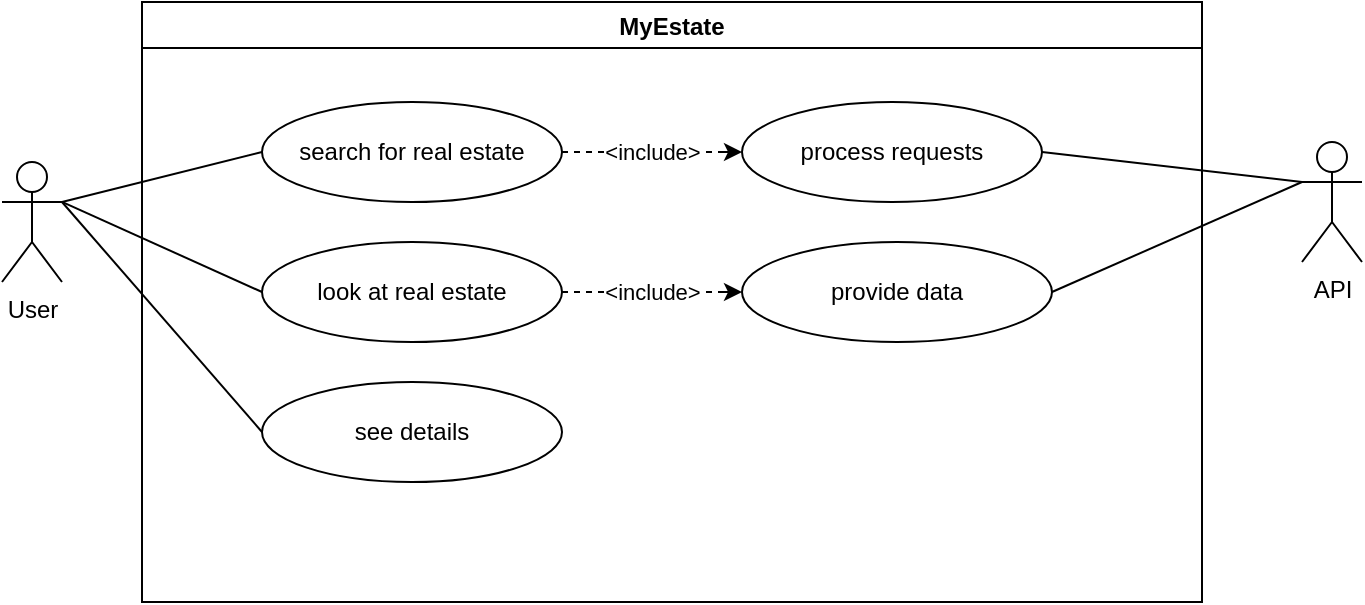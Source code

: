<mxfile version="19.0.1" type="device"><diagram id="mLeAZej4MD1rL_6lhHeO" name="Page-1"><mxGraphModel dx="1422" dy="857" grid="1" gridSize="10" guides="1" tooltips="1" connect="1" arrows="1" fold="1" page="1" pageScale="1" pageWidth="850" pageHeight="1100" math="0" shadow="0"><root><mxCell id="0"/><mxCell id="1" parent="0"/><mxCell id="WdBlKK9_J63Zxbj25GSk-1" value="User" style="shape=umlActor;verticalLabelPosition=bottom;verticalAlign=top;html=1;outlineConnect=0;" vertex="1" parent="1"><mxGeometry x="70" y="280" width="30" height="60" as="geometry"/></mxCell><mxCell id="WdBlKK9_J63Zxbj25GSk-2" value="MyEstate" style="swimlane;" vertex="1" parent="1"><mxGeometry x="140" y="200" width="530" height="300" as="geometry"/></mxCell><mxCell id="WdBlKK9_J63Zxbj25GSk-4" value="search for real estate" style="ellipse;whiteSpace=wrap;html=1;" vertex="1" parent="WdBlKK9_J63Zxbj25GSk-2"><mxGeometry x="60" y="50" width="150" height="50" as="geometry"/></mxCell><mxCell id="WdBlKK9_J63Zxbj25GSk-3" value="look at real estate" style="ellipse;whiteSpace=wrap;html=1;" vertex="1" parent="WdBlKK9_J63Zxbj25GSk-2"><mxGeometry x="60" y="120" width="150" height="50" as="geometry"/></mxCell><mxCell id="WdBlKK9_J63Zxbj25GSk-8" value="see details" style="ellipse;whiteSpace=wrap;html=1;" vertex="1" parent="WdBlKK9_J63Zxbj25GSk-2"><mxGeometry x="60" y="190" width="150" height="50" as="geometry"/></mxCell><mxCell id="WdBlKK9_J63Zxbj25GSk-12" value="provide data" style="ellipse;whiteSpace=wrap;html=1;" vertex="1" parent="WdBlKK9_J63Zxbj25GSk-2"><mxGeometry x="300" y="120" width="155" height="50" as="geometry"/></mxCell><mxCell id="WdBlKK9_J63Zxbj25GSk-11" value="process requests" style="ellipse;whiteSpace=wrap;html=1;" vertex="1" parent="WdBlKK9_J63Zxbj25GSk-2"><mxGeometry x="300" y="50" width="150" height="50" as="geometry"/></mxCell><mxCell id="WdBlKK9_J63Zxbj25GSk-13" value="&amp;lt;include&amp;gt;" style="endArrow=none;dashed=1;html=1;rounded=0;entryX=0;entryY=0.5;entryDx=0;entryDy=0;exitX=1;exitY=0.5;exitDx=0;exitDy=0;" edge="1" parent="WdBlKK9_J63Zxbj25GSk-2" source="WdBlKK9_J63Zxbj25GSk-4" target="WdBlKK9_J63Zxbj25GSk-11"><mxGeometry width="50" height="50" relative="1" as="geometry"><mxPoint x="250" y="260" as="sourcePoint"/><mxPoint x="300" y="210" as="targetPoint"/></mxGeometry></mxCell><mxCell id="WdBlKK9_J63Zxbj25GSk-16" value="&amp;lt;include&amp;gt;" style="endArrow=none;dashed=1;html=1;rounded=0;exitX=1;exitY=0.5;exitDx=0;exitDy=0;entryX=0;entryY=0.5;entryDx=0;entryDy=0;" edge="1" parent="WdBlKK9_J63Zxbj25GSk-2" source="WdBlKK9_J63Zxbj25GSk-3" target="WdBlKK9_J63Zxbj25GSk-12"><mxGeometry width="50" height="50" relative="1" as="geometry"><mxPoint x="250" y="260" as="sourcePoint"/><mxPoint x="300" y="210" as="targetPoint"/></mxGeometry></mxCell><mxCell id="WdBlKK9_J63Zxbj25GSk-5" value="" style="endArrow=none;html=1;rounded=0;exitX=1;exitY=0.333;exitDx=0;exitDy=0;exitPerimeter=0;entryX=0;entryY=0.5;entryDx=0;entryDy=0;" edge="1" parent="1" source="WdBlKK9_J63Zxbj25GSk-1" target="WdBlKK9_J63Zxbj25GSk-3"><mxGeometry width="50" height="50" relative="1" as="geometry"><mxPoint x="390" y="460" as="sourcePoint"/><mxPoint x="440" y="410" as="targetPoint"/></mxGeometry></mxCell><mxCell id="WdBlKK9_J63Zxbj25GSk-7" value="" style="endArrow=none;html=1;rounded=0;exitX=1;exitY=0.333;exitDx=0;exitDy=0;exitPerimeter=0;entryX=0;entryY=0.5;entryDx=0;entryDy=0;" edge="1" parent="1" source="WdBlKK9_J63Zxbj25GSk-1" target="WdBlKK9_J63Zxbj25GSk-4"><mxGeometry width="50" height="50" relative="1" as="geometry"><mxPoint x="390" y="460" as="sourcePoint"/><mxPoint x="440" y="410" as="targetPoint"/></mxGeometry></mxCell><mxCell id="WdBlKK9_J63Zxbj25GSk-9" value="" style="endArrow=none;html=1;rounded=0;entryX=0;entryY=0.5;entryDx=0;entryDy=0;" edge="1" parent="1" target="WdBlKK9_J63Zxbj25GSk-8"><mxGeometry width="50" height="50" relative="1" as="geometry"><mxPoint x="100" y="300" as="sourcePoint"/><mxPoint x="440" y="410" as="targetPoint"/></mxGeometry></mxCell><mxCell id="WdBlKK9_J63Zxbj25GSk-10" value="API" style="shape=umlActor;verticalLabelPosition=bottom;verticalAlign=top;html=1;outlineConnect=0;" vertex="1" parent="1"><mxGeometry x="720" y="270" width="30" height="60" as="geometry"/></mxCell><mxCell id="WdBlKK9_J63Zxbj25GSk-17" value="" style="endArrow=classic;html=1;rounded=0;entryX=0;entryY=0.5;entryDx=0;entryDy=0;" edge="1" parent="1" target="WdBlKK9_J63Zxbj25GSk-11"><mxGeometry width="50" height="50" relative="1" as="geometry"><mxPoint x="430" y="275" as="sourcePoint"/><mxPoint x="440" y="410" as="targetPoint"/></mxGeometry></mxCell><mxCell id="WdBlKK9_J63Zxbj25GSk-20" value="" style="endArrow=classic;html=1;rounded=0;entryX=0;entryY=0.5;entryDx=0;entryDy=0;" edge="1" parent="1" target="WdBlKK9_J63Zxbj25GSk-12"><mxGeometry width="50" height="50" relative="1" as="geometry"><mxPoint x="430" y="345" as="sourcePoint"/><mxPoint x="440" y="370" as="targetPoint"/></mxGeometry></mxCell><mxCell id="WdBlKK9_J63Zxbj25GSk-21" value="" style="endArrow=none;html=1;rounded=0;entryX=0;entryY=0.333;entryDx=0;entryDy=0;entryPerimeter=0;exitX=1;exitY=0.5;exitDx=0;exitDy=0;" edge="1" parent="1" source="WdBlKK9_J63Zxbj25GSk-12" target="WdBlKK9_J63Zxbj25GSk-10"><mxGeometry width="50" height="50" relative="1" as="geometry"><mxPoint x="390" y="420" as="sourcePoint"/><mxPoint x="440" y="370" as="targetPoint"/></mxGeometry></mxCell><mxCell id="WdBlKK9_J63Zxbj25GSk-22" value="" style="endArrow=none;html=1;rounded=0;exitX=1;exitY=0.5;exitDx=0;exitDy=0;" edge="1" parent="1" source="WdBlKK9_J63Zxbj25GSk-11"><mxGeometry width="50" height="50" relative="1" as="geometry"><mxPoint x="390" y="420" as="sourcePoint"/><mxPoint x="720" y="290" as="targetPoint"/></mxGeometry></mxCell></root></mxGraphModel></diagram></mxfile>